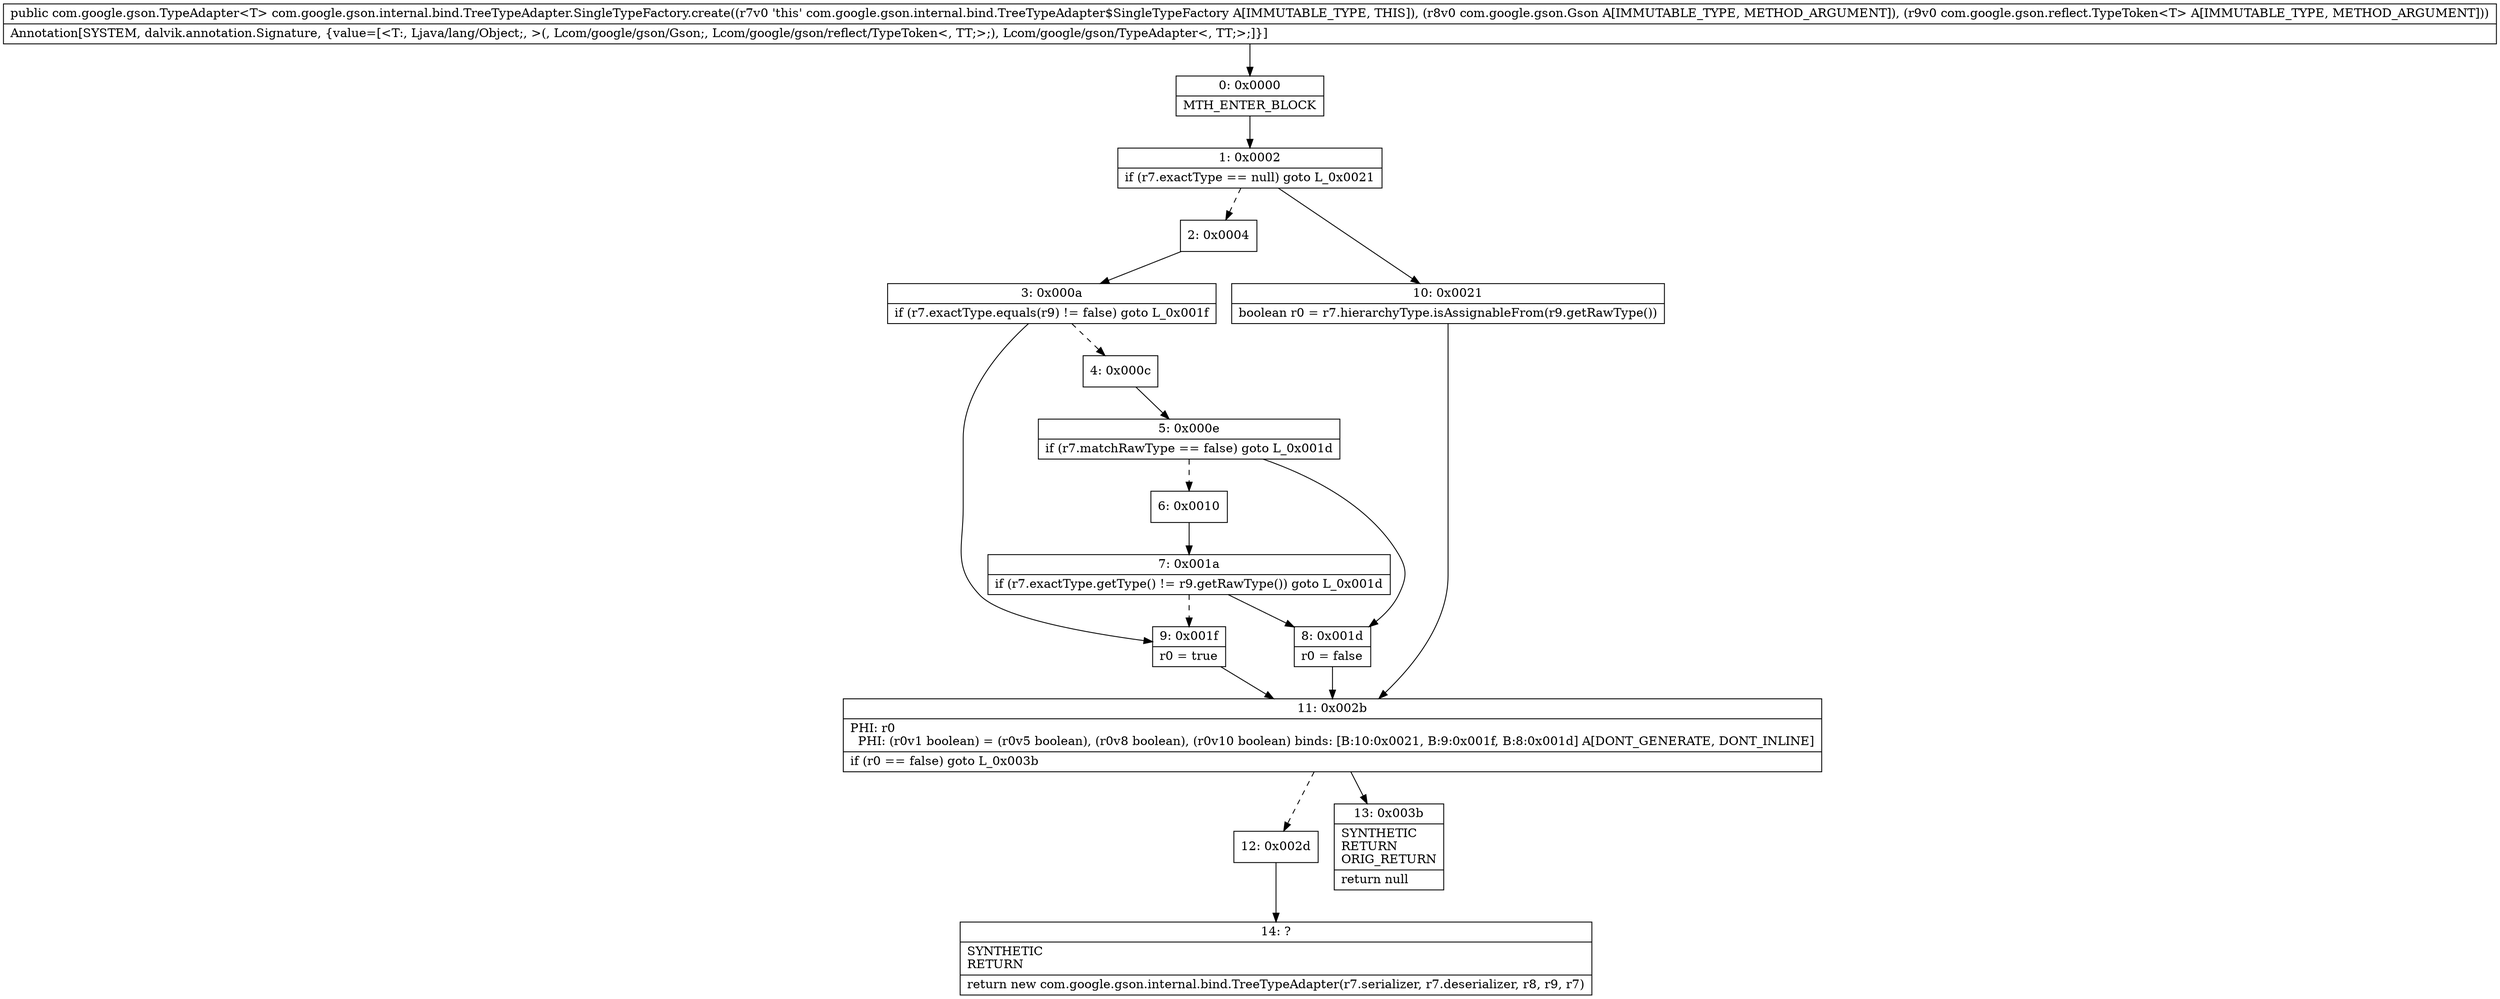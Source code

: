 digraph "CFG forcom.google.gson.internal.bind.TreeTypeAdapter.SingleTypeFactory.create(Lcom\/google\/gson\/Gson;Lcom\/google\/gson\/reflect\/TypeToken;)Lcom\/google\/gson\/TypeAdapter;" {
Node_0 [shape=record,label="{0\:\ 0x0000|MTH_ENTER_BLOCK\l}"];
Node_1 [shape=record,label="{1\:\ 0x0002|if (r7.exactType == null) goto L_0x0021\l}"];
Node_2 [shape=record,label="{2\:\ 0x0004}"];
Node_3 [shape=record,label="{3\:\ 0x000a|if (r7.exactType.equals(r9) != false) goto L_0x001f\l}"];
Node_4 [shape=record,label="{4\:\ 0x000c}"];
Node_5 [shape=record,label="{5\:\ 0x000e|if (r7.matchRawType == false) goto L_0x001d\l}"];
Node_6 [shape=record,label="{6\:\ 0x0010}"];
Node_7 [shape=record,label="{7\:\ 0x001a|if (r7.exactType.getType() != r9.getRawType()) goto L_0x001d\l}"];
Node_8 [shape=record,label="{8\:\ 0x001d|r0 = false\l}"];
Node_9 [shape=record,label="{9\:\ 0x001f|r0 = true\l}"];
Node_10 [shape=record,label="{10\:\ 0x0021|boolean r0 = r7.hierarchyType.isAssignableFrom(r9.getRawType())\l}"];
Node_11 [shape=record,label="{11\:\ 0x002b|PHI: r0 \l  PHI: (r0v1 boolean) = (r0v5 boolean), (r0v8 boolean), (r0v10 boolean) binds: [B:10:0x0021, B:9:0x001f, B:8:0x001d] A[DONT_GENERATE, DONT_INLINE]\l|if (r0 == false) goto L_0x003b\l}"];
Node_12 [shape=record,label="{12\:\ 0x002d}"];
Node_13 [shape=record,label="{13\:\ 0x003b|SYNTHETIC\lRETURN\lORIG_RETURN\l|return null\l}"];
Node_14 [shape=record,label="{14\:\ ?|SYNTHETIC\lRETURN\l|return new com.google.gson.internal.bind.TreeTypeAdapter(r7.serializer, r7.deserializer, r8, r9, r7)\l}"];
MethodNode[shape=record,label="{public com.google.gson.TypeAdapter\<T\> com.google.gson.internal.bind.TreeTypeAdapter.SingleTypeFactory.create((r7v0 'this' com.google.gson.internal.bind.TreeTypeAdapter$SingleTypeFactory A[IMMUTABLE_TYPE, THIS]), (r8v0 com.google.gson.Gson A[IMMUTABLE_TYPE, METHOD_ARGUMENT]), (r9v0 com.google.gson.reflect.TypeToken\<T\> A[IMMUTABLE_TYPE, METHOD_ARGUMENT]))  | Annotation[SYSTEM, dalvik.annotation.Signature, \{value=[\<T:, Ljava\/lang\/Object;, \>(, Lcom\/google\/gson\/Gson;, Lcom\/google\/gson\/reflect\/TypeToken\<, TT;\>;), Lcom\/google\/gson\/TypeAdapter\<, TT;\>;]\}]\l}"];
MethodNode -> Node_0;
Node_0 -> Node_1;
Node_1 -> Node_2[style=dashed];
Node_1 -> Node_10;
Node_2 -> Node_3;
Node_3 -> Node_4[style=dashed];
Node_3 -> Node_9;
Node_4 -> Node_5;
Node_5 -> Node_6[style=dashed];
Node_5 -> Node_8;
Node_6 -> Node_7;
Node_7 -> Node_8;
Node_7 -> Node_9[style=dashed];
Node_8 -> Node_11;
Node_9 -> Node_11;
Node_10 -> Node_11;
Node_11 -> Node_12[style=dashed];
Node_11 -> Node_13;
Node_12 -> Node_14;
}


